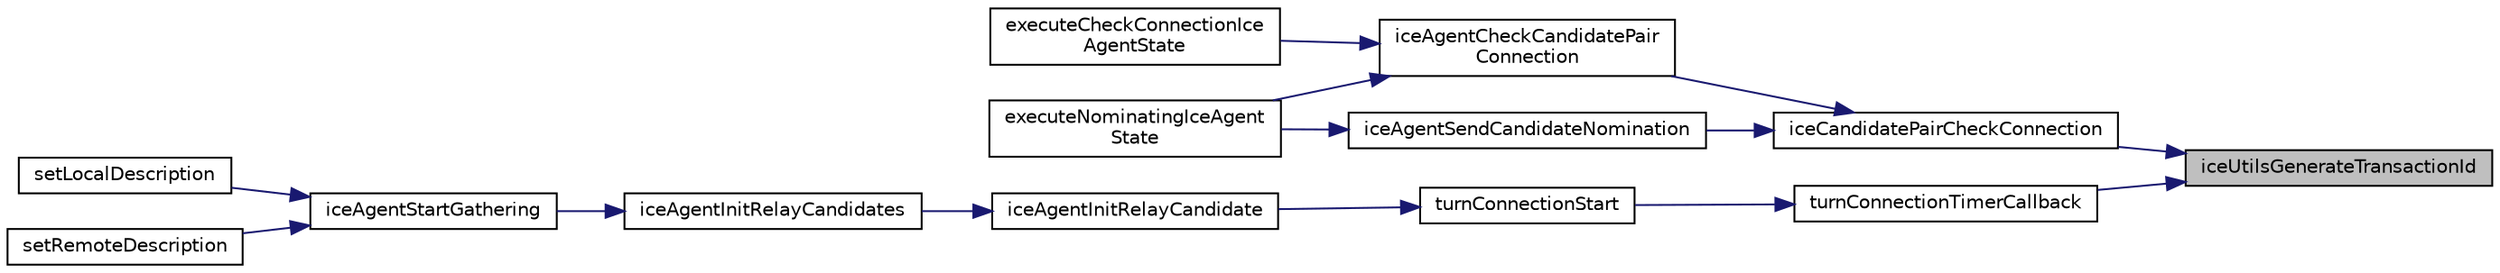 digraph "iceUtilsGenerateTransactionId"
{
 // LATEX_PDF_SIZE
  edge [fontname="Helvetica",fontsize="10",labelfontname="Helvetica",labelfontsize="10"];
  node [fontname="Helvetica",fontsize="10",shape=record];
  rankdir="RL";
  Node1 [label="iceUtilsGenerateTransactionId",height=0.2,width=0.4,color="black", fillcolor="grey75", style="filled", fontcolor="black",tooltip=" "];
  Node1 -> Node2 [dir="back",color="midnightblue",fontsize="10",style="solid",fontname="Helvetica"];
  Node2 [label="iceCandidatePairCheckConnection",height=0.2,width=0.4,color="black", fillcolor="white", style="filled",URL="$IceAgent_8h.html#a35f2cc95cc787f5c1d3cfcaea9ec7555",tooltip=" "];
  Node2 -> Node3 [dir="back",color="midnightblue",fontsize="10",style="solid",fontname="Helvetica"];
  Node3 [label="iceAgentCheckCandidatePair\lConnection",height=0.2,width=0.4,color="black", fillcolor="white", style="filled",URL="$IceAgent_8h.html#ad08c3a7660dcaa0d93af028fc65fe374",tooltip=" "];
  Node3 -> Node4 [dir="back",color="midnightblue",fontsize="10",style="solid",fontname="Helvetica"];
  Node4 [label="executeCheckConnectionIce\lAgentState",height=0.2,width=0.4,color="black", fillcolor="white", style="filled",URL="$IceAgentStateMachine_8h.html#a46a9802e794c01c21a13751cfddfdc2b",tooltip=" "];
  Node3 -> Node5 [dir="back",color="midnightblue",fontsize="10",style="solid",fontname="Helvetica"];
  Node5 [label="executeNominatingIceAgent\lState",height=0.2,width=0.4,color="black", fillcolor="white", style="filled",URL="$IceAgentStateMachine_8h.html#a1f9ccfce7b757cf6c90358336e973f12",tooltip=" "];
  Node2 -> Node6 [dir="back",color="midnightblue",fontsize="10",style="solid",fontname="Helvetica"];
  Node6 [label="iceAgentSendCandidateNomination",height=0.2,width=0.4,color="black", fillcolor="white", style="filled",URL="$IceAgent_8h.html#a42c1b967c356219624017bf7b6c7a487",tooltip=" "];
  Node6 -> Node5 [dir="back",color="midnightblue",fontsize="10",style="solid",fontname="Helvetica"];
  Node1 -> Node7 [dir="back",color="midnightblue",fontsize="10",style="solid",fontname="Helvetica"];
  Node7 [label="turnConnectionTimerCallback",height=0.2,width=0.4,color="black", fillcolor="white", style="filled",URL="$TurnConnection_8h.html#a74801f6687767a6443b5edd1de9a3798",tooltip=" "];
  Node7 -> Node8 [dir="back",color="midnightblue",fontsize="10",style="solid",fontname="Helvetica"];
  Node8 [label="turnConnectionStart",height=0.2,width=0.4,color="black", fillcolor="white", style="filled",URL="$TurnConnection_8h.html#a7805d6421b4cb1f7b401f447a7b5b26a",tooltip=" "];
  Node8 -> Node9 [dir="back",color="midnightblue",fontsize="10",style="solid",fontname="Helvetica"];
  Node9 [label="iceAgentInitRelayCandidate",height=0.2,width=0.4,color="black", fillcolor="white", style="filled",URL="$IceAgent_8h.html#a16f8a3535bbc9b23cd08b98bd79e49b4",tooltip=" "];
  Node9 -> Node10 [dir="back",color="midnightblue",fontsize="10",style="solid",fontname="Helvetica"];
  Node10 [label="iceAgentInitRelayCandidates",height=0.2,width=0.4,color="black", fillcolor="white", style="filled",URL="$IceAgent_8h.html#a90515bdf78b9dec41ee9c9d579da0045",tooltip=" "];
  Node10 -> Node11 [dir="back",color="midnightblue",fontsize="10",style="solid",fontname="Helvetica"];
  Node11 [label="iceAgentStartGathering",height=0.2,width=0.4,color="black", fillcolor="white", style="filled",URL="$IceAgent_8h.html#aaedcdc437dc6d6753a438f7c5ddf0c7c",tooltip=" "];
  Node11 -> Node12 [dir="back",color="midnightblue",fontsize="10",style="solid",fontname="Helvetica"];
  Node12 [label="setLocalDescription",height=0.2,width=0.4,color="black", fillcolor="white", style="filled",URL="$group__PublicMemberFunctions.html#ga060e71a4e33e0b7a8087317d4839fa8a",tooltip="Instructs the RtcPeerConnection to apply the supplied RtcSessionDescriptionInit as the local descript..."];
  Node11 -> Node13 [dir="back",color="midnightblue",fontsize="10",style="solid",fontname="Helvetica"];
  Node13 [label="setRemoteDescription",height=0.2,width=0.4,color="black", fillcolor="white", style="filled",URL="$group__PublicMemberFunctions.html#ga4378f3c6aec4d69c647c46852bdfe6ed",tooltip="Instructs the RtcPeerConnection to apply the supplied RtcSessionDescriptionInit as the remote descrip..."];
}

